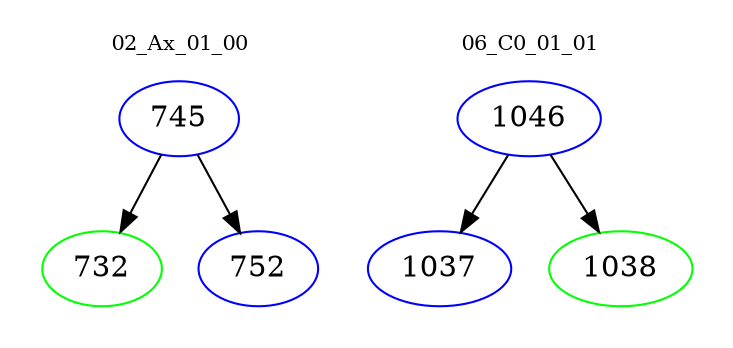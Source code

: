 digraph{
subgraph cluster_0 {
color = white
label = "02_Ax_01_00";
fontsize=10;
T0_745 [label="745", color="blue"]
T0_745 -> T0_732 [color="black"]
T0_732 [label="732", color="green"]
T0_745 -> T0_752 [color="black"]
T0_752 [label="752", color="blue"]
}
subgraph cluster_1 {
color = white
label = "06_C0_01_01";
fontsize=10;
T1_1046 [label="1046", color="blue"]
T1_1046 -> T1_1037 [color="black"]
T1_1037 [label="1037", color="blue"]
T1_1046 -> T1_1038 [color="black"]
T1_1038 [label="1038", color="green"]
}
}
